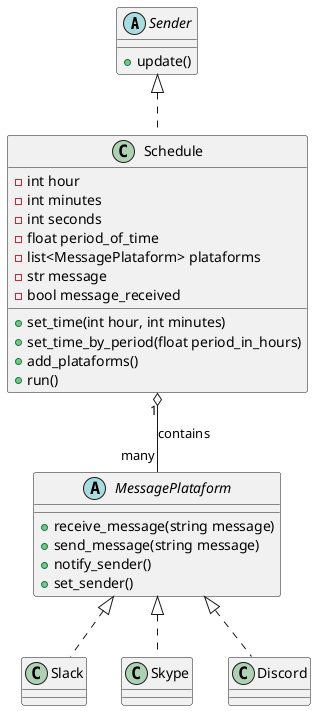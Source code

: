 ```plantuml
@startuml
abstract Sender {
  + update()
}
class Schedule{
  - int hour
  - int minutes
  - int seconds
  - float period_of_time
  - list<MessagePlataform> plataforms
  - str message
  - bool message_received

  
  + set_time(int hour, int minutes)
  + set_time_by_period(float period_in_hours)
  + add_plataforms()
  + run()
}
abstract MessagePlataform {
  + receive_message(string message)
  + send_message(string message)
  + notify_sender()
  + set_sender()
}

class Slack{
}
class Skype{
}
class Discord{
}
Sender <|.. Schedule

MessagePlataform <|.. Slack
MessagePlataform <|.. Skype
MessagePlataform <|.. Discord
Schedule "1" o-- "many" MessagePlataform : contains
@enduml
```
